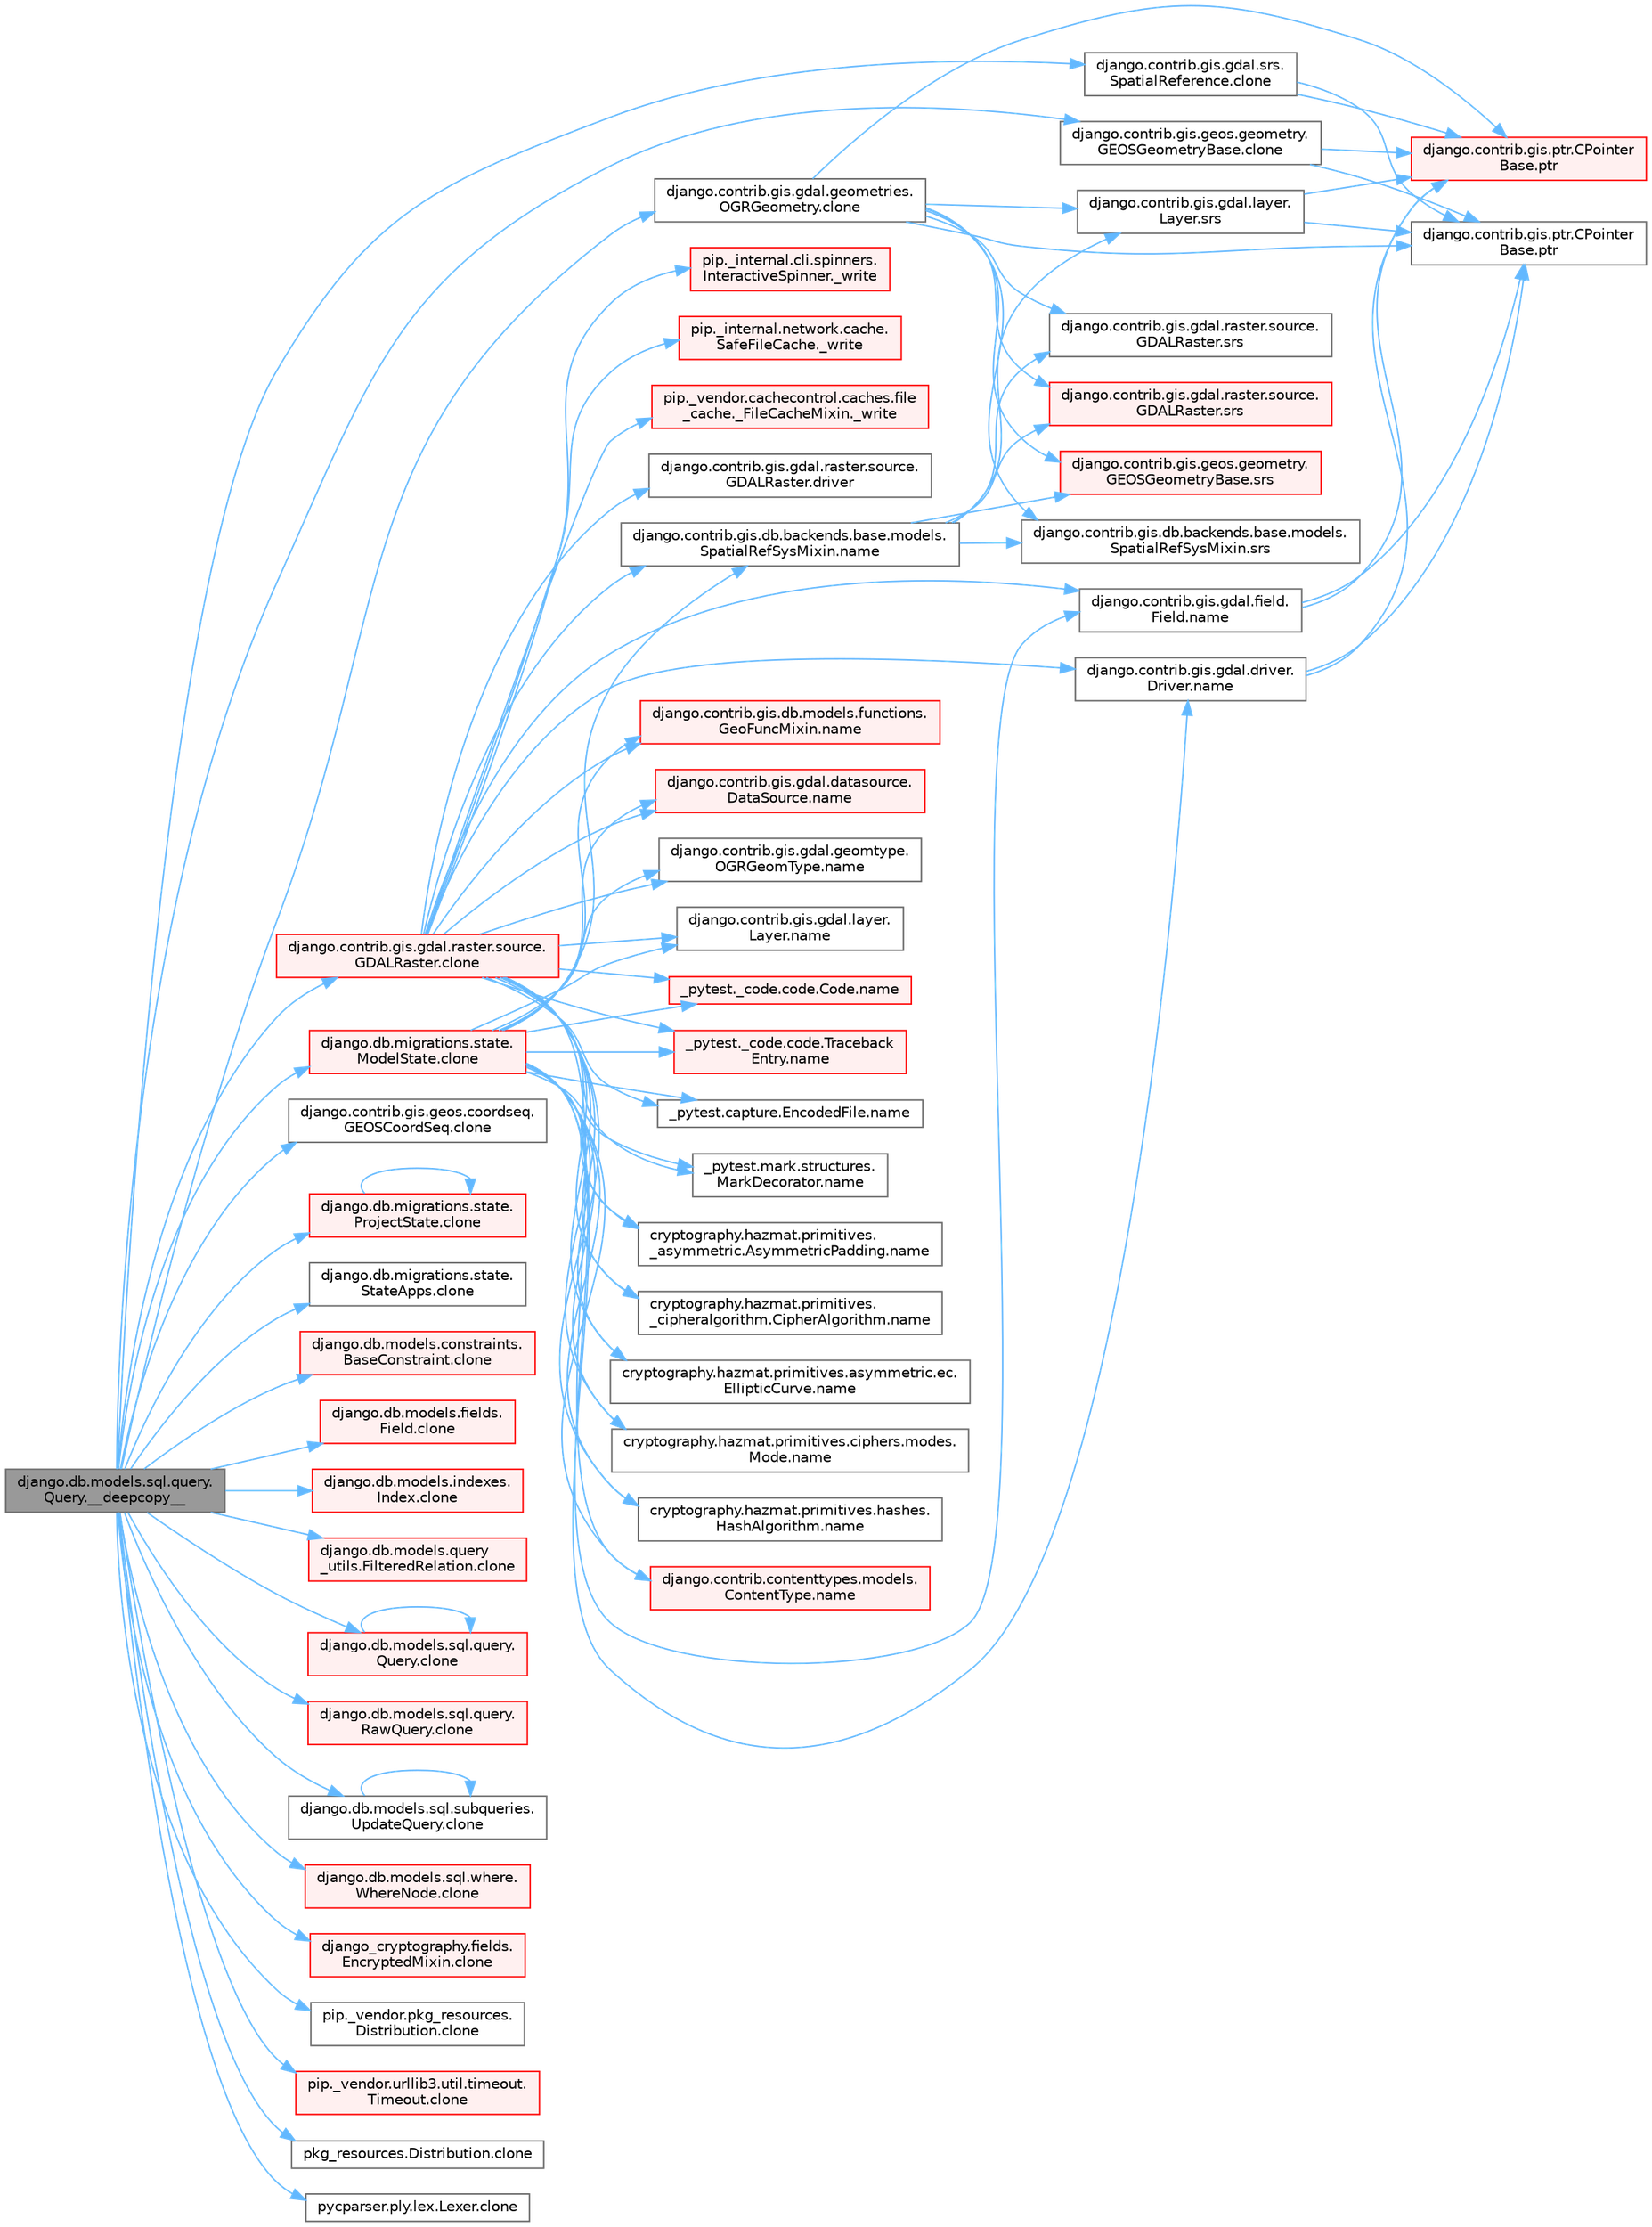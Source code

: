 digraph "django.db.models.sql.query.Query.__deepcopy__"
{
 // LATEX_PDF_SIZE
  bgcolor="transparent";
  edge [fontname=Helvetica,fontsize=10,labelfontname=Helvetica,labelfontsize=10];
  node [fontname=Helvetica,fontsize=10,shape=box,height=0.2,width=0.4];
  rankdir="LR";
  Node1 [id="Node000001",label="django.db.models.sql.query.\lQuery.__deepcopy__",height=0.2,width=0.4,color="gray40", fillcolor="grey60", style="filled", fontcolor="black",tooltip=" "];
  Node1 -> Node2 [id="edge1_Node000001_Node000002",color="steelblue1",style="solid",tooltip=" "];
  Node2 [id="Node000002",label="django.contrib.gis.gdal.geometries.\lOGRGeometry.clone",height=0.2,width=0.4,color="grey40", fillcolor="white", style="filled",URL="$classdjango_1_1contrib_1_1gis_1_1gdal_1_1geometries_1_1_o_g_r_geometry.html#a5e54f99bf87b209eb2b5b394883f43a2",tooltip=" "];
  Node2 -> Node3 [id="edge2_Node000002_Node000003",color="steelblue1",style="solid",tooltip=" "];
  Node3 [id="Node000003",label="django.contrib.gis.ptr.CPointer\lBase.ptr",height=0.2,width=0.4,color="red", fillcolor="#FFF0F0", style="filled",URL="$classdjango_1_1contrib_1_1gis_1_1ptr_1_1_c_pointer_base.html#a55873c889d27c42497c5a832c24e041b",tooltip=" "];
  Node2 -> Node5 [id="edge3_Node000002_Node000005",color="steelblue1",style="solid",tooltip=" "];
  Node5 [id="Node000005",label="django.contrib.gis.ptr.CPointer\lBase.ptr",height=0.2,width=0.4,color="grey40", fillcolor="white", style="filled",URL="$classdjango_1_1contrib_1_1gis_1_1ptr_1_1_c_pointer_base.html#a73d2e45828ab4d985549c571852996fa",tooltip=" "];
  Node2 -> Node6 [id="edge4_Node000002_Node000006",color="steelblue1",style="solid",tooltip=" "];
  Node6 [id="Node000006",label="django.contrib.gis.db.backends.base.models.\lSpatialRefSysMixin.srs",height=0.2,width=0.4,color="grey40", fillcolor="white", style="filled",URL="$classdjango_1_1contrib_1_1gis_1_1db_1_1backends_1_1base_1_1models_1_1_spatial_ref_sys_mixin.html#ad34be004f9aba942c5d2bd011fda3044",tooltip=" "];
  Node2 -> Node7 [id="edge5_Node000002_Node000007",color="steelblue1",style="solid",tooltip=" "];
  Node7 [id="Node000007",label="django.contrib.gis.gdal.layer.\lLayer.srs",height=0.2,width=0.4,color="grey40", fillcolor="white", style="filled",URL="$classdjango_1_1contrib_1_1gis_1_1gdal_1_1layer_1_1_layer.html#ac1d51e5b32cdf55829e9a486b190ddc2",tooltip=" "];
  Node7 -> Node3 [id="edge6_Node000007_Node000003",color="steelblue1",style="solid",tooltip=" "];
  Node7 -> Node5 [id="edge7_Node000007_Node000005",color="steelblue1",style="solid",tooltip=" "];
  Node2 -> Node8 [id="edge8_Node000002_Node000008",color="steelblue1",style="solid",tooltip=" "];
  Node8 [id="Node000008",label="django.contrib.gis.gdal.raster.source.\lGDALRaster.srs",height=0.2,width=0.4,color="grey40", fillcolor="white", style="filled",URL="$classdjango_1_1contrib_1_1gis_1_1gdal_1_1raster_1_1source_1_1_g_d_a_l_raster.html#a1dbeee1eca81d7739c032009f1d7acb1",tooltip=" "];
  Node2 -> Node9 [id="edge9_Node000002_Node000009",color="steelblue1",style="solid",tooltip=" "];
  Node9 [id="Node000009",label="django.contrib.gis.gdal.raster.source.\lGDALRaster.srs",height=0.2,width=0.4,color="red", fillcolor="#FFF0F0", style="filled",URL="$classdjango_1_1contrib_1_1gis_1_1gdal_1_1raster_1_1source_1_1_g_d_a_l_raster.html#a867fd2ac08531bb04ded5f86cf484723",tooltip=" "];
  Node2 -> Node34 [id="edge10_Node000002_Node000034",color="steelblue1",style="solid",tooltip=" "];
  Node34 [id="Node000034",label="django.contrib.gis.geos.geometry.\lGEOSGeometryBase.srs",height=0.2,width=0.4,color="red", fillcolor="#FFF0F0", style="filled",URL="$classdjango_1_1contrib_1_1gis_1_1geos_1_1geometry_1_1_g_e_o_s_geometry_base.html#aa433953a244f84e09ce9775e6348c9ea",tooltip=" "];
  Node1 -> Node43 [id="edge11_Node000001_Node000043",color="steelblue1",style="solid",tooltip=" "];
  Node43 [id="Node000043",label="django.contrib.gis.gdal.raster.source.\lGDALRaster.clone",height=0.2,width=0.4,color="red", fillcolor="#FFF0F0", style="filled",URL="$classdjango_1_1contrib_1_1gis_1_1gdal_1_1raster_1_1source_1_1_g_d_a_l_raster.html#a963b5543b11c1395b6bc58cde72f5aa0",tooltip=" "];
  Node43 -> Node26 [id="edge12_Node000043_Node000026",color="steelblue1",style="solid",tooltip=" "];
  Node26 [id="Node000026",label="pip._internal.cli.spinners.\lInteractiveSpinner._write",height=0.2,width=0.4,color="red", fillcolor="#FFF0F0", style="filled",URL="$classpip_1_1__internal_1_1cli_1_1spinners_1_1_interactive_spinner.html#a16e0c2dc420f6f8d17ccdf2f05929774",tooltip=" "];
  Node43 -> Node30 [id="edge13_Node000043_Node000030",color="steelblue1",style="solid",tooltip=" "];
  Node30 [id="Node000030",label="pip._internal.network.cache.\lSafeFileCache._write",height=0.2,width=0.4,color="red", fillcolor="#FFF0F0", style="filled",URL="$classpip_1_1__internal_1_1network_1_1cache_1_1_safe_file_cache.html#a9f525ad384a979433e1a4d4ad3f4256c",tooltip=" "];
  Node43 -> Node32 [id="edge14_Node000043_Node000032",color="steelblue1",style="solid",tooltip=" "];
  Node32 [id="Node000032",label="pip._vendor.cachecontrol.caches.file\l_cache._FileCacheMixin._write",height=0.2,width=0.4,color="red", fillcolor="#FFF0F0", style="filled",URL="$classpip_1_1__vendor_1_1cachecontrol_1_1caches_1_1file__cache_1_1___file_cache_mixin.html#a887060bd54ecd995958f2e490756d05b",tooltip=" "];
  Node43 -> Node44 [id="edge15_Node000043_Node000044",color="steelblue1",style="solid",tooltip=" "];
  Node44 [id="Node000044",label="django.contrib.gis.gdal.raster.source.\lGDALRaster.driver",height=0.2,width=0.4,color="grey40", fillcolor="white", style="filled",URL="$classdjango_1_1contrib_1_1gis_1_1gdal_1_1raster_1_1source_1_1_g_d_a_l_raster.html#a217540a5b5678c8ef7b210e1e31cf9b0",tooltip=" "];
  Node43 -> Node45 [id="edge16_Node000043_Node000045",color="steelblue1",style="solid",tooltip=" "];
  Node45 [id="Node000045",label="_pytest._code.code.Code.name",height=0.2,width=0.4,color="red", fillcolor="#FFF0F0", style="filled",URL="$class__pytest_1_1__code_1_1code_1_1_code.html#a1f3cbc53ca6df4a1bab12183694b6e78",tooltip=" "];
  Node43 -> Node46 [id="edge17_Node000043_Node000046",color="steelblue1",style="solid",tooltip=" "];
  Node46 [id="Node000046",label="_pytest._code.code.Traceback\lEntry.name",height=0.2,width=0.4,color="red", fillcolor="#FFF0F0", style="filled",URL="$class__pytest_1_1__code_1_1code_1_1_traceback_entry.html#a106b95c0753f41669fbfb8ee4c11ad3d",tooltip=" "];
  Node43 -> Node48 [id="edge18_Node000043_Node000048",color="steelblue1",style="solid",tooltip=" "];
  Node48 [id="Node000048",label="_pytest.capture.EncodedFile.name",height=0.2,width=0.4,color="grey40", fillcolor="white", style="filled",URL="$class__pytest_1_1capture_1_1_encoded_file.html#a738c73b5de21c7261d9e51f71e4f0397",tooltip=" "];
  Node43 -> Node49 [id="edge19_Node000043_Node000049",color="steelblue1",style="solid",tooltip=" "];
  Node49 [id="Node000049",label="_pytest.mark.structures.\lMarkDecorator.name",height=0.2,width=0.4,color="grey40", fillcolor="white", style="filled",URL="$class__pytest_1_1mark_1_1structures_1_1_mark_decorator.html#ae8f66760cda125450e0e3bd38689c72f",tooltip=" "];
  Node43 -> Node50 [id="edge20_Node000043_Node000050",color="steelblue1",style="solid",tooltip=" "];
  Node50 [id="Node000050",label="cryptography.hazmat.primitives.\l_asymmetric.AsymmetricPadding.name",height=0.2,width=0.4,color="grey40", fillcolor="white", style="filled",URL="$classcryptography_1_1hazmat_1_1primitives_1_1__asymmetric_1_1_asymmetric_padding.html#a8f72e8284cb336861a873ed5ce0e39b5",tooltip=" "];
  Node43 -> Node51 [id="edge21_Node000043_Node000051",color="steelblue1",style="solid",tooltip=" "];
  Node51 [id="Node000051",label="cryptography.hazmat.primitives.\l_cipheralgorithm.CipherAlgorithm.name",height=0.2,width=0.4,color="grey40", fillcolor="white", style="filled",URL="$classcryptography_1_1hazmat_1_1primitives_1_1__cipheralgorithm_1_1_cipher_algorithm.html#a50567a5c3388450ab7aa883ab34a1ac7",tooltip=" "];
  Node43 -> Node52 [id="edge22_Node000043_Node000052",color="steelblue1",style="solid",tooltip=" "];
  Node52 [id="Node000052",label="cryptography.hazmat.primitives.asymmetric.ec.\lEllipticCurve.name",height=0.2,width=0.4,color="grey40", fillcolor="white", style="filled",URL="$classcryptography_1_1hazmat_1_1primitives_1_1asymmetric_1_1ec_1_1_elliptic_curve.html#a2775c4e945309a6c7ea33dace1698a60",tooltip=" "];
  Node43 -> Node53 [id="edge23_Node000043_Node000053",color="steelblue1",style="solid",tooltip=" "];
  Node53 [id="Node000053",label="cryptography.hazmat.primitives.ciphers.modes.\lMode.name",height=0.2,width=0.4,color="grey40", fillcolor="white", style="filled",URL="$classcryptography_1_1hazmat_1_1primitives_1_1ciphers_1_1modes_1_1_mode.html#a99d93fd1370a2abbb5bb5cffbd5ff0f7",tooltip=" "];
  Node43 -> Node54 [id="edge24_Node000043_Node000054",color="steelblue1",style="solid",tooltip=" "];
  Node54 [id="Node000054",label="cryptography.hazmat.primitives.hashes.\lHashAlgorithm.name",height=0.2,width=0.4,color="grey40", fillcolor="white", style="filled",URL="$classcryptography_1_1hazmat_1_1primitives_1_1hashes_1_1_hash_algorithm.html#a42c7e1582d9b46a015774af9e5cbbb0b",tooltip=" "];
  Node43 -> Node55 [id="edge25_Node000043_Node000055",color="steelblue1",style="solid",tooltip=" "];
  Node55 [id="Node000055",label="django.contrib.contenttypes.models.\lContentType.name",height=0.2,width=0.4,color="red", fillcolor="#FFF0F0", style="filled",URL="$classdjango_1_1contrib_1_1contenttypes_1_1models_1_1_content_type.html#a305b62f56597bb2e4823dcf5e6ccdcf8",tooltip=" "];
  Node43 -> Node57 [id="edge26_Node000043_Node000057",color="steelblue1",style="solid",tooltip=" "];
  Node57 [id="Node000057",label="django.contrib.gis.db.backends.base.models.\lSpatialRefSysMixin.name",height=0.2,width=0.4,color="grey40", fillcolor="white", style="filled",URL="$classdjango_1_1contrib_1_1gis_1_1db_1_1backends_1_1base_1_1models_1_1_spatial_ref_sys_mixin.html#a56fe36e786b49160249395f453dd1cab",tooltip=" "];
  Node57 -> Node6 [id="edge27_Node000057_Node000006",color="steelblue1",style="solid",tooltip=" "];
  Node57 -> Node7 [id="edge28_Node000057_Node000007",color="steelblue1",style="solid",tooltip=" "];
  Node57 -> Node8 [id="edge29_Node000057_Node000008",color="steelblue1",style="solid",tooltip=" "];
  Node57 -> Node9 [id="edge30_Node000057_Node000009",color="steelblue1",style="solid",tooltip=" "];
  Node57 -> Node34 [id="edge31_Node000057_Node000034",color="steelblue1",style="solid",tooltip=" "];
  Node43 -> Node58 [id="edge32_Node000043_Node000058",color="steelblue1",style="solid",tooltip=" "];
  Node58 [id="Node000058",label="django.contrib.gis.db.models.functions.\lGeoFuncMixin.name",height=0.2,width=0.4,color="red", fillcolor="#FFF0F0", style="filled",URL="$classdjango_1_1contrib_1_1gis_1_1db_1_1models_1_1functions_1_1_geo_func_mixin.html#adeeb6b2c9db337396468712e919af622",tooltip=" "];
  Node43 -> Node59 [id="edge33_Node000043_Node000059",color="steelblue1",style="solid",tooltip=" "];
  Node59 [id="Node000059",label="django.contrib.gis.gdal.datasource.\lDataSource.name",height=0.2,width=0.4,color="red", fillcolor="#FFF0F0", style="filled",URL="$classdjango_1_1contrib_1_1gis_1_1gdal_1_1datasource_1_1_data_source.html#aaa98728c7ef6f4d96c689550e8af3ed5",tooltip=" "];
  Node43 -> Node73 [id="edge34_Node000043_Node000073",color="steelblue1",style="solid",tooltip=" "];
  Node73 [id="Node000073",label="django.contrib.gis.gdal.driver.\lDriver.name",height=0.2,width=0.4,color="grey40", fillcolor="white", style="filled",URL="$classdjango_1_1contrib_1_1gis_1_1gdal_1_1driver_1_1_driver.html#aaa5d4d1b9fd762839db84d1e56e36b7f",tooltip=" "];
  Node73 -> Node3 [id="edge35_Node000073_Node000003",color="steelblue1",style="solid",tooltip=" "];
  Node73 -> Node5 [id="edge36_Node000073_Node000005",color="steelblue1",style="solid",tooltip=" "];
  Node43 -> Node74 [id="edge37_Node000043_Node000074",color="steelblue1",style="solid",tooltip=" "];
  Node74 [id="Node000074",label="django.contrib.gis.gdal.field.\lField.name",height=0.2,width=0.4,color="grey40", fillcolor="white", style="filled",URL="$classdjango_1_1contrib_1_1gis_1_1gdal_1_1field_1_1_field.html#a28a3b0af5006d5abf34d5b1497011368",tooltip=" "];
  Node74 -> Node3 [id="edge38_Node000074_Node000003",color="steelblue1",style="solid",tooltip=" "];
  Node74 -> Node5 [id="edge39_Node000074_Node000005",color="steelblue1",style="solid",tooltip=" "];
  Node43 -> Node75 [id="edge40_Node000043_Node000075",color="steelblue1",style="solid",tooltip=" "];
  Node75 [id="Node000075",label="django.contrib.gis.gdal.geomtype.\lOGRGeomType.name",height=0.2,width=0.4,color="grey40", fillcolor="white", style="filled",URL="$classdjango_1_1contrib_1_1gis_1_1gdal_1_1geomtype_1_1_o_g_r_geom_type.html#a719b3100682ab8df79fd8a2484163b8e",tooltip=" "];
  Node43 -> Node76 [id="edge41_Node000043_Node000076",color="steelblue1",style="solid",tooltip=" "];
  Node76 [id="Node000076",label="django.contrib.gis.gdal.layer.\lLayer.name",height=0.2,width=0.4,color="grey40", fillcolor="white", style="filled",URL="$classdjango_1_1contrib_1_1gis_1_1gdal_1_1layer_1_1_layer.html#a53791d8e2fe8b1ca86b426a625e7d66c",tooltip=" "];
  Node1 -> Node2360 [id="edge42_Node000001_Node002360",color="steelblue1",style="solid",tooltip=" "];
  Node2360 [id="Node002360",label="django.contrib.gis.gdal.srs.\lSpatialReference.clone",height=0.2,width=0.4,color="grey40", fillcolor="white", style="filled",URL="$classdjango_1_1contrib_1_1gis_1_1gdal_1_1srs_1_1_spatial_reference.html#a79aaeb65acddbfc271c3148cb20fdb13",tooltip=" "];
  Node2360 -> Node3 [id="edge43_Node002360_Node000003",color="steelblue1",style="solid",tooltip=" "];
  Node2360 -> Node5 [id="edge44_Node002360_Node000005",color="steelblue1",style="solid",tooltip=" "];
  Node1 -> Node2361 [id="edge45_Node000001_Node002361",color="steelblue1",style="solid",tooltip=" "];
  Node2361 [id="Node002361",label="django.contrib.gis.geos.coordseq.\lGEOSCoordSeq.clone",height=0.2,width=0.4,color="grey40", fillcolor="white", style="filled",URL="$classdjango_1_1contrib_1_1gis_1_1geos_1_1coordseq_1_1_g_e_o_s_coord_seq.html#a5282157556a866f8b6558825fc756a08",tooltip=" "];
  Node1 -> Node2362 [id="edge46_Node000001_Node002362",color="steelblue1",style="solid",tooltip=" "];
  Node2362 [id="Node002362",label="django.contrib.gis.geos.geometry.\lGEOSGeometryBase.clone",height=0.2,width=0.4,color="grey40", fillcolor="white", style="filled",URL="$classdjango_1_1contrib_1_1gis_1_1geos_1_1geometry_1_1_g_e_o_s_geometry_base.html#a50b2b8a55ce8ab434e0513ff7f394652",tooltip=" "];
  Node2362 -> Node3 [id="edge47_Node002362_Node000003",color="steelblue1",style="solid",tooltip=" "];
  Node2362 -> Node5 [id="edge48_Node002362_Node000005",color="steelblue1",style="solid",tooltip=" "];
  Node1 -> Node2363 [id="edge49_Node000001_Node002363",color="steelblue1",style="solid",tooltip=" "];
  Node2363 [id="Node002363",label="django.db.migrations.state.\lModelState.clone",height=0.2,width=0.4,color="red", fillcolor="#FFF0F0", style="filled",URL="$classdjango_1_1db_1_1migrations_1_1state_1_1_model_state.html#a8c95c79710929be2c1fe723bb3f50d43",tooltip=" "];
  Node2363 -> Node45 [id="edge50_Node002363_Node000045",color="steelblue1",style="solid",tooltip=" "];
  Node2363 -> Node46 [id="edge51_Node002363_Node000046",color="steelblue1",style="solid",tooltip=" "];
  Node2363 -> Node48 [id="edge52_Node002363_Node000048",color="steelblue1",style="solid",tooltip=" "];
  Node2363 -> Node49 [id="edge53_Node002363_Node000049",color="steelblue1",style="solid",tooltip=" "];
  Node2363 -> Node50 [id="edge54_Node002363_Node000050",color="steelblue1",style="solid",tooltip=" "];
  Node2363 -> Node51 [id="edge55_Node002363_Node000051",color="steelblue1",style="solid",tooltip=" "];
  Node2363 -> Node52 [id="edge56_Node002363_Node000052",color="steelblue1",style="solid",tooltip=" "];
  Node2363 -> Node53 [id="edge57_Node002363_Node000053",color="steelblue1",style="solid",tooltip=" "];
  Node2363 -> Node54 [id="edge58_Node002363_Node000054",color="steelblue1",style="solid",tooltip=" "];
  Node2363 -> Node55 [id="edge59_Node002363_Node000055",color="steelblue1",style="solid",tooltip=" "];
  Node2363 -> Node57 [id="edge60_Node002363_Node000057",color="steelblue1",style="solid",tooltip=" "];
  Node2363 -> Node58 [id="edge61_Node002363_Node000058",color="steelblue1",style="solid",tooltip=" "];
  Node2363 -> Node59 [id="edge62_Node002363_Node000059",color="steelblue1",style="solid",tooltip=" "];
  Node2363 -> Node73 [id="edge63_Node002363_Node000073",color="steelblue1",style="solid",tooltip=" "];
  Node2363 -> Node74 [id="edge64_Node002363_Node000074",color="steelblue1",style="solid",tooltip=" "];
  Node2363 -> Node75 [id="edge65_Node002363_Node000075",color="steelblue1",style="solid",tooltip=" "];
  Node2363 -> Node76 [id="edge66_Node002363_Node000076",color="steelblue1",style="solid",tooltip=" "];
  Node1 -> Node2365 [id="edge67_Node000001_Node002365",color="steelblue1",style="solid",tooltip=" "];
  Node2365 [id="Node002365",label="django.db.migrations.state.\lProjectState.clone",height=0.2,width=0.4,color="red", fillcolor="#FFF0F0", style="filled",URL="$classdjango_1_1db_1_1migrations_1_1state_1_1_project_state.html#af592cc39af6a6f7c283e60f9be556f0f",tooltip=" "];
  Node2365 -> Node2365 [id="edge68_Node002365_Node002365",color="steelblue1",style="solid",tooltip=" "];
  Node1 -> Node2366 [id="edge69_Node000001_Node002366",color="steelblue1",style="solid",tooltip=" "];
  Node2366 [id="Node002366",label="django.db.migrations.state.\lStateApps.clone",height=0.2,width=0.4,color="grey40", fillcolor="white", style="filled",URL="$classdjango_1_1db_1_1migrations_1_1state_1_1_state_apps.html#aba4d5195448bd6ca05523aaf5f86ca78",tooltip=" "];
  Node1 -> Node2367 [id="edge70_Node000001_Node002367",color="steelblue1",style="solid",tooltip=" "];
  Node2367 [id="Node002367",label="django.db.models.constraints.\lBaseConstraint.clone",height=0.2,width=0.4,color="red", fillcolor="#FFF0F0", style="filled",URL="$classdjango_1_1db_1_1models_1_1constraints_1_1_base_constraint.html#a0f02e73d4209006f6317758e83ccf8ac",tooltip=" "];
  Node1 -> Node2727 [id="edge71_Node000001_Node002727",color="steelblue1",style="solid",tooltip=" "];
  Node2727 [id="Node002727",label="django.db.models.fields.\lField.clone",height=0.2,width=0.4,color="red", fillcolor="#FFF0F0", style="filled",URL="$classdjango_1_1db_1_1models_1_1fields_1_1_field.html#aeaf9d4a620ef742dbc6414393f549ee2",tooltip=" "];
  Node1 -> Node2799 [id="edge72_Node000001_Node002799",color="steelblue1",style="solid",tooltip=" "];
  Node2799 [id="Node002799",label="django.db.models.indexes.\lIndex.clone",height=0.2,width=0.4,color="red", fillcolor="#FFF0F0", style="filled",URL="$classdjango_1_1db_1_1models_1_1indexes_1_1_index.html#aeaccf659cbc1989e539625d16602541e",tooltip=" "];
  Node1 -> Node2800 [id="edge73_Node000001_Node002800",color="steelblue1",style="solid",tooltip=" "];
  Node2800 [id="Node002800",label="django.db.models.query\l_utils.FilteredRelation.clone",height=0.2,width=0.4,color="red", fillcolor="#FFF0F0", style="filled",URL="$classdjango_1_1db_1_1models_1_1query__utils_1_1_filtered_relation.html#aaf3e959023ac69e42587bd1fa4c23679",tooltip=" "];
  Node1 -> Node2801 [id="edge74_Node000001_Node002801",color="steelblue1",style="solid",tooltip=" "];
  Node2801 [id="Node002801",label="django.db.models.sql.query.\lQuery.clone",height=0.2,width=0.4,color="red", fillcolor="#FFF0F0", style="filled",URL="$classdjango_1_1db_1_1models_1_1sql_1_1query_1_1_query.html#a66b1b834ecc6355339315670d96079d7",tooltip=" "];
  Node2801 -> Node2801 [id="edge75_Node002801_Node002801",color="steelblue1",style="solid",tooltip=" "];
  Node1 -> Node2804 [id="edge76_Node000001_Node002804",color="steelblue1",style="solid",tooltip=" "];
  Node2804 [id="Node002804",label="django.db.models.sql.query.\lRawQuery.clone",height=0.2,width=0.4,color="red", fillcolor="#FFF0F0", style="filled",URL="$classdjango_1_1db_1_1models_1_1sql_1_1query_1_1_raw_query.html#a360bb571d4195c28f7669d02e22af32b",tooltip=" "];
  Node1 -> Node2805 [id="edge77_Node000001_Node002805",color="steelblue1",style="solid",tooltip=" "];
  Node2805 [id="Node002805",label="django.db.models.sql.subqueries.\lUpdateQuery.clone",height=0.2,width=0.4,color="grey40", fillcolor="white", style="filled",URL="$classdjango_1_1db_1_1models_1_1sql_1_1subqueries_1_1_update_query.html#a97a2fd7f7c923c7baf7641e5461cd296",tooltip=" "];
  Node2805 -> Node2805 [id="edge78_Node002805_Node002805",color="steelblue1",style="solid",tooltip=" "];
  Node1 -> Node2806 [id="edge79_Node000001_Node002806",color="steelblue1",style="solid",tooltip=" "];
  Node2806 [id="Node002806",label="django.db.models.sql.where.\lWhereNode.clone",height=0.2,width=0.4,color="red", fillcolor="#FFF0F0", style="filled",URL="$classdjango_1_1db_1_1models_1_1sql_1_1where_1_1_where_node.html#a0faff63950b774ce4ad391ea1f6b6d2c",tooltip=" "];
  Node1 -> Node2833 [id="edge80_Node000001_Node002833",color="steelblue1",style="solid",tooltip=" "];
  Node2833 [id="Node002833",label="django_cryptography.fields.\lEncryptedMixin.clone",height=0.2,width=0.4,color="red", fillcolor="#FFF0F0", style="filled",URL="$classdjango__cryptography_1_1fields_1_1_encrypted_mixin.html#a65b15937ff36f3790528449e030ce8a9",tooltip=" "];
  Node1 -> Node2834 [id="edge81_Node000001_Node002834",color="steelblue1",style="solid",tooltip=" "];
  Node2834 [id="Node002834",label="pip._vendor.pkg_resources.\lDistribution.clone",height=0.2,width=0.4,color="grey40", fillcolor="white", style="filled",URL="$classpip_1_1__vendor_1_1pkg__resources_1_1_distribution.html#a267ae961c71f706ee549dae1e2cc830c",tooltip=" "];
  Node1 -> Node2835 [id="edge82_Node000001_Node002835",color="steelblue1",style="solid",tooltip=" "];
  Node2835 [id="Node002835",label="pip._vendor.urllib3.util.timeout.\lTimeout.clone",height=0.2,width=0.4,color="red", fillcolor="#FFF0F0", style="filled",URL="$classpip_1_1__vendor_1_1urllib3_1_1util_1_1timeout_1_1_timeout.html#a877b8d4463c5f80962b7573a031c3496",tooltip=" "];
  Node1 -> Node2836 [id="edge83_Node000001_Node002836",color="steelblue1",style="solid",tooltip=" "];
  Node2836 [id="Node002836",label="pkg_resources.Distribution.clone",height=0.2,width=0.4,color="grey40", fillcolor="white", style="filled",URL="$classpkg__resources_1_1_distribution.html#af85113635d3c39a1f01d16749fd5d4fb",tooltip=" "];
  Node1 -> Node2837 [id="edge84_Node000001_Node002837",color="steelblue1",style="solid",tooltip=" "];
  Node2837 [id="Node002837",label="pycparser.ply.lex.Lexer.clone",height=0.2,width=0.4,color="grey40", fillcolor="white", style="filled",URL="$classpycparser_1_1ply_1_1lex_1_1_lexer.html#a7703e5b17aea1d62bf013ddbb1eae84d",tooltip=" "];
}
